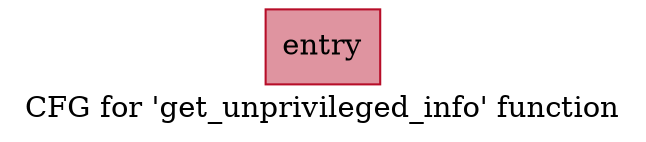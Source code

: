 digraph "CFG for 'get_unprivileged_info' function" {
	label="CFG for 'get_unprivileged_info' function";

	Node0x558d52db2b50 [shape=record,color="#b70d28ff", style=filled, fillcolor="#b70d2870",label="{entry}"];
}
